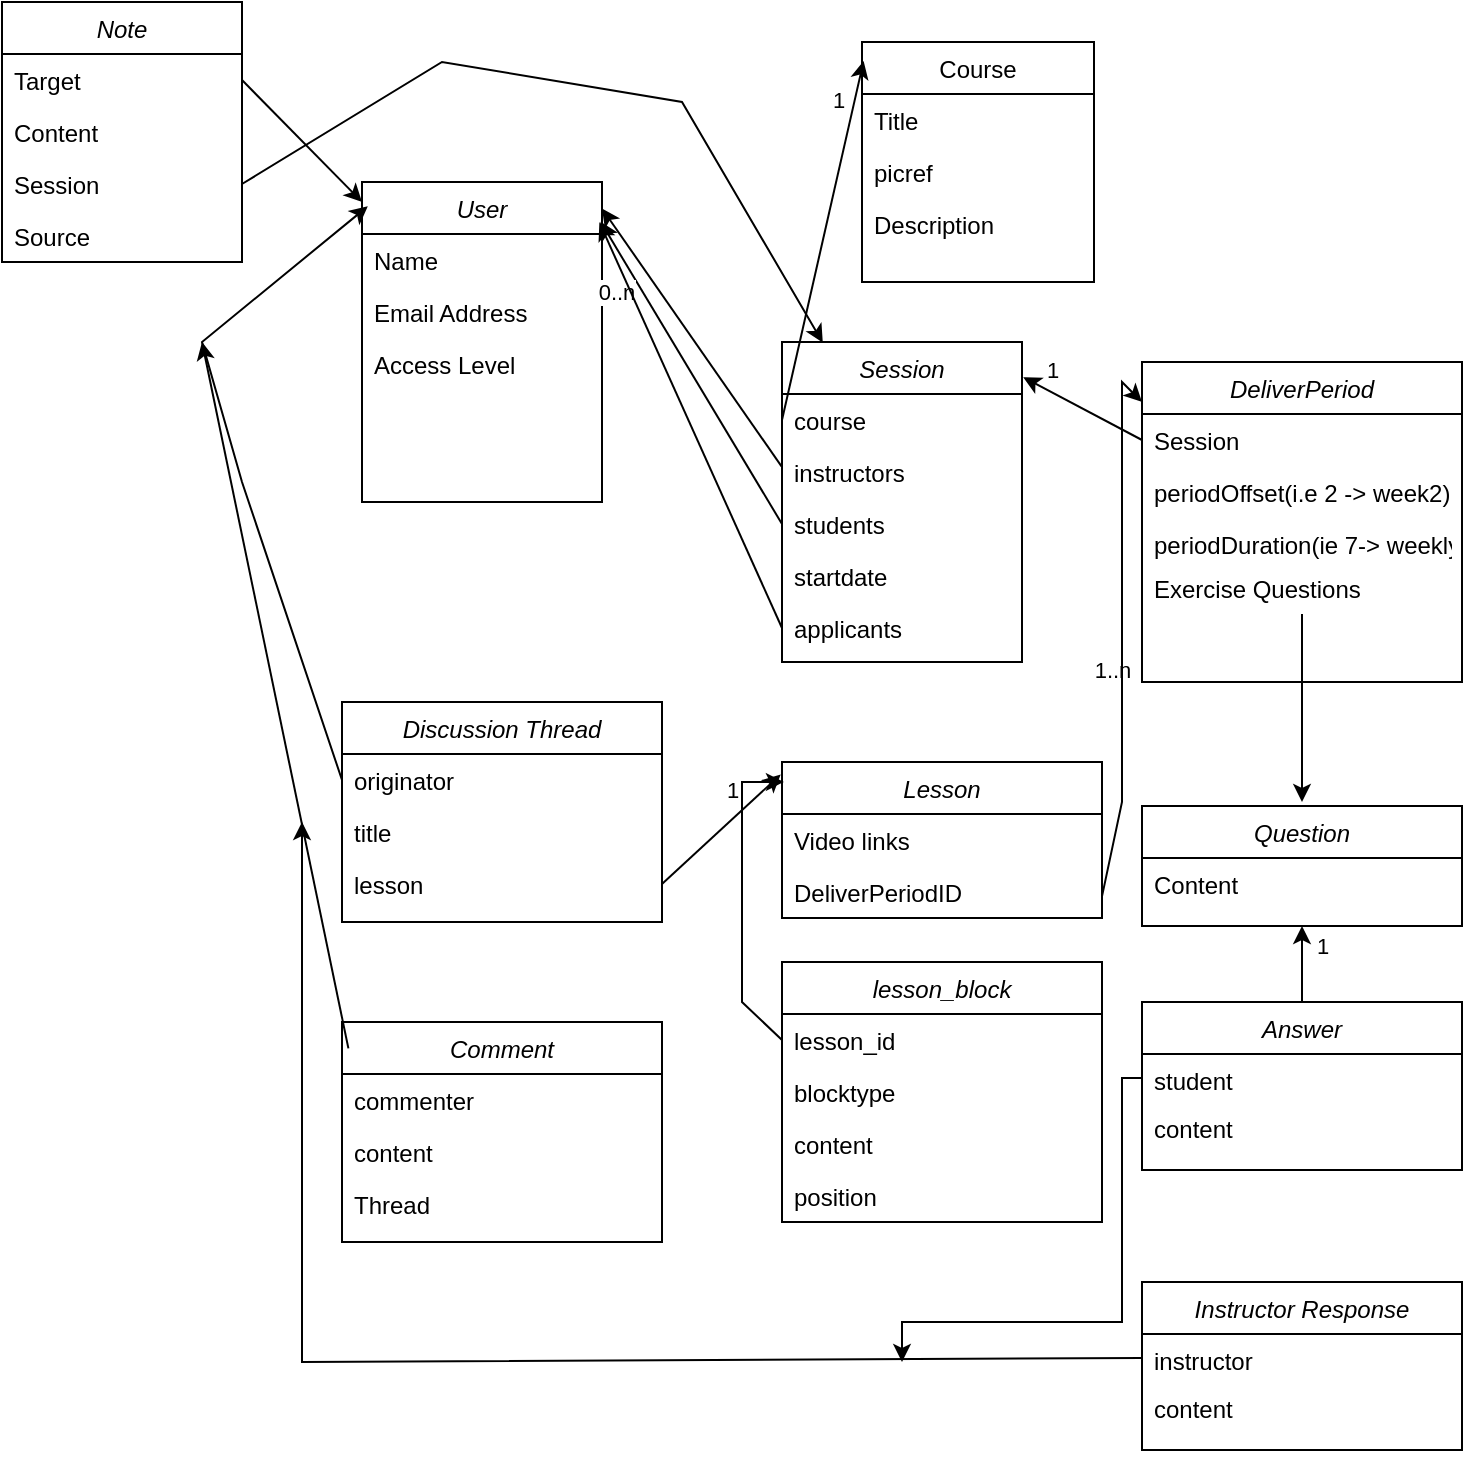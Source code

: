 <mxfile version="27.1.6">
  <diagram id="C5RBs43oDa-KdzZeNtuy" name="Page-1">
    <mxGraphModel dx="1895" dy="973" grid="1" gridSize="10" guides="1" tooltips="1" connect="1" arrows="1" fold="1" page="1" pageScale="1" pageWidth="827" pageHeight="1169" math="0" shadow="0">
      <root>
        <mxCell id="WIyWlLk6GJQsqaUBKTNV-0" />
        <mxCell id="WIyWlLk6GJQsqaUBKTNV-1" parent="WIyWlLk6GJQsqaUBKTNV-0" />
        <mxCell id="zkfFHV4jXpPFQw0GAbJ--0" value="User" style="swimlane;fontStyle=2;align=center;verticalAlign=top;childLayout=stackLayout;horizontal=1;startSize=26;horizontalStack=0;resizeParent=1;resizeLast=0;collapsible=1;marginBottom=0;rounded=0;shadow=0;strokeWidth=1;" parent="WIyWlLk6GJQsqaUBKTNV-1" vertex="1">
          <mxGeometry x="250" y="120" width="120" height="160" as="geometry">
            <mxRectangle x="200" y="120" width="160" height="26" as="alternateBounds" />
          </mxGeometry>
        </mxCell>
        <mxCell id="zkfFHV4jXpPFQw0GAbJ--1" value="Name" style="text;align=left;verticalAlign=top;spacingLeft=4;spacingRight=4;overflow=hidden;rotatable=0;points=[[0,0.5],[1,0.5]];portConstraint=eastwest;" parent="zkfFHV4jXpPFQw0GAbJ--0" vertex="1">
          <mxGeometry y="26" width="120" height="26" as="geometry" />
        </mxCell>
        <mxCell id="zkfFHV4jXpPFQw0GAbJ--3" value="Email Address" style="text;align=left;verticalAlign=top;spacingLeft=4;spacingRight=4;overflow=hidden;rotatable=0;points=[[0,0.5],[1,0.5]];portConstraint=eastwest;rounded=0;shadow=0;html=0;" parent="zkfFHV4jXpPFQw0GAbJ--0" vertex="1">
          <mxGeometry y="52" width="120" height="26" as="geometry" />
        </mxCell>
        <mxCell id="IZuuvMSaqrMmdl7yaQ4a-1" value="Access Level" style="text;align=left;verticalAlign=top;spacingLeft=4;spacingRight=4;overflow=hidden;rotatable=0;points=[[0,0.5],[1,0.5]];portConstraint=eastwest;rounded=0;shadow=0;html=0;" vertex="1" parent="zkfFHV4jXpPFQw0GAbJ--0">
          <mxGeometry y="78" width="120" height="26" as="geometry" />
        </mxCell>
        <mxCell id="zkfFHV4jXpPFQw0GAbJ--17" value="Course" style="swimlane;fontStyle=0;align=center;verticalAlign=top;childLayout=stackLayout;horizontal=1;startSize=26;horizontalStack=0;resizeParent=1;resizeLast=0;collapsible=1;marginBottom=0;rounded=0;shadow=0;strokeWidth=1;" parent="WIyWlLk6GJQsqaUBKTNV-1" vertex="1">
          <mxGeometry x="500" y="50" width="116" height="120" as="geometry">
            <mxRectangle x="450" y="50" width="160" height="26" as="alternateBounds" />
          </mxGeometry>
        </mxCell>
        <mxCell id="zkfFHV4jXpPFQw0GAbJ--18" value="Title" style="text;align=left;verticalAlign=top;spacingLeft=4;spacingRight=4;overflow=hidden;rotatable=0;points=[[0,0.5],[1,0.5]];portConstraint=eastwest;" parent="zkfFHV4jXpPFQw0GAbJ--17" vertex="1">
          <mxGeometry y="26" width="116" height="26" as="geometry" />
        </mxCell>
        <mxCell id="zkfFHV4jXpPFQw0GAbJ--19" value="picref" style="text;align=left;verticalAlign=top;spacingLeft=4;spacingRight=4;overflow=hidden;rotatable=0;points=[[0,0.5],[1,0.5]];portConstraint=eastwest;rounded=0;shadow=0;html=0;" parent="zkfFHV4jXpPFQw0GAbJ--17" vertex="1">
          <mxGeometry y="52" width="116" height="26" as="geometry" />
        </mxCell>
        <mxCell id="IZuuvMSaqrMmdl7yaQ4a-13" value="Description" style="text;align=left;verticalAlign=top;spacingLeft=4;spacingRight=4;overflow=hidden;rotatable=0;points=[[0,0.5],[1,0.5]];portConstraint=eastwest;rounded=0;shadow=0;html=0;" vertex="1" parent="zkfFHV4jXpPFQw0GAbJ--17">
          <mxGeometry y="78" width="116" height="26" as="geometry" />
        </mxCell>
        <mxCell id="IZuuvMSaqrMmdl7yaQ4a-6" value="" style="endArrow=classic;html=1;rounded=0;exitX=-0.002;exitY=0.392;exitDx=0;exitDy=0;exitPerimeter=0;entryX=1;entryY=0.083;entryDx=0;entryDy=0;entryPerimeter=0;" edge="1" parent="WIyWlLk6GJQsqaUBKTNV-1" source="zkfFHV4jXpPFQw0GAbJ--20" target="zkfFHV4jXpPFQw0GAbJ--0">
          <mxGeometry width="50" height="50" relative="1" as="geometry">
            <mxPoint x="482" y="204.2" as="sourcePoint" />
            <mxPoint x="380" y="150" as="targetPoint" />
          </mxGeometry>
        </mxCell>
        <mxCell id="IZuuvMSaqrMmdl7yaQ4a-7" value="" style="endArrow=classic;html=1;rounded=0;exitX=0;exitY=0.5;exitDx=0;exitDy=0;entryX=0.994;entryY=0.124;entryDx=0;entryDy=0;entryPerimeter=0;" edge="1" parent="WIyWlLk6GJQsqaUBKTNV-1" source="IZuuvMSaqrMmdl7yaQ4a-5" target="zkfFHV4jXpPFQw0GAbJ--0">
          <mxGeometry width="50" height="50" relative="1" as="geometry">
            <mxPoint x="360" y="210" as="sourcePoint" />
            <mxPoint x="350" y="140" as="targetPoint" />
          </mxGeometry>
        </mxCell>
        <mxCell id="IZuuvMSaqrMmdl7yaQ4a-12" value="0..n" style="edgeLabel;html=1;align=center;verticalAlign=middle;resizable=0;points=[];" vertex="1" connectable="0" parent="WIyWlLk6GJQsqaUBKTNV-1">
          <mxGeometry x="380" y="170" as="geometry">
            <mxPoint x="-3" y="5" as="offset" />
          </mxGeometry>
        </mxCell>
        <mxCell id="IZuuvMSaqrMmdl7yaQ4a-14" value="Session" style="swimlane;fontStyle=2;align=center;verticalAlign=top;childLayout=stackLayout;horizontal=1;startSize=26;horizontalStack=0;resizeParent=1;resizeLast=0;collapsible=1;marginBottom=0;rounded=0;shadow=0;strokeWidth=1;" vertex="1" parent="WIyWlLk6GJQsqaUBKTNV-1">
          <mxGeometry x="460" y="200" width="120" height="160" as="geometry">
            <mxRectangle x="414" y="150" width="160" height="26" as="alternateBounds" />
          </mxGeometry>
        </mxCell>
        <mxCell id="IZuuvMSaqrMmdl7yaQ4a-15" value="course" style="text;align=left;verticalAlign=top;spacingLeft=4;spacingRight=4;overflow=hidden;rotatable=0;points=[[0,0.5],[1,0.5]];portConstraint=eastwest;" vertex="1" parent="IZuuvMSaqrMmdl7yaQ4a-14">
          <mxGeometry y="26" width="120" height="26" as="geometry" />
        </mxCell>
        <mxCell id="zkfFHV4jXpPFQw0GAbJ--20" value="instructors" style="text;align=left;verticalAlign=top;spacingLeft=4;spacingRight=4;overflow=hidden;rotatable=0;points=[[0,0.5],[1,0.5]];portConstraint=eastwest;rounded=0;shadow=0;html=0;" parent="IZuuvMSaqrMmdl7yaQ4a-14" vertex="1">
          <mxGeometry y="52" width="120" height="26" as="geometry" />
        </mxCell>
        <mxCell id="IZuuvMSaqrMmdl7yaQ4a-5" value="students" style="text;align=left;verticalAlign=top;spacingLeft=4;spacingRight=4;overflow=hidden;rotatable=0;points=[[0,0.5],[1,0.5]];portConstraint=eastwest;rounded=0;shadow=0;html=0;" vertex="1" parent="IZuuvMSaqrMmdl7yaQ4a-14">
          <mxGeometry y="78" width="120" height="26" as="geometry" />
        </mxCell>
        <mxCell id="IZuuvMSaqrMmdl7yaQ4a-19" value="startdate" style="text;align=left;verticalAlign=top;spacingLeft=4;spacingRight=4;overflow=hidden;rotatable=0;points=[[0,0.5],[1,0.5]];portConstraint=eastwest;rounded=0;shadow=0;html=0;" vertex="1" parent="IZuuvMSaqrMmdl7yaQ4a-14">
          <mxGeometry y="104" width="120" height="26" as="geometry" />
        </mxCell>
        <mxCell id="IZuuvMSaqrMmdl7yaQ4a-61" value="applicants" style="text;align=left;verticalAlign=top;spacingLeft=4;spacingRight=4;overflow=hidden;rotatable=0;points=[[0,0.5],[1,0.5]];portConstraint=eastwest;rounded=0;shadow=0;html=0;" vertex="1" parent="IZuuvMSaqrMmdl7yaQ4a-14">
          <mxGeometry y="130" width="120" height="26" as="geometry" />
        </mxCell>
        <mxCell id="IZuuvMSaqrMmdl7yaQ4a-20" value="" style="endArrow=classic;html=1;rounded=0;entryX=0.007;entryY=0.079;entryDx=0;entryDy=0;entryPerimeter=0;exitX=0;exitY=0.5;exitDx=0;exitDy=0;" edge="1" parent="WIyWlLk6GJQsqaUBKTNV-1" source="IZuuvMSaqrMmdl7yaQ4a-15" target="zkfFHV4jXpPFQw0GAbJ--17">
          <mxGeometry width="50" height="50" relative="1" as="geometry">
            <mxPoint x="460" y="210" as="sourcePoint" />
            <mxPoint x="540" y="150" as="targetPoint" />
          </mxGeometry>
        </mxCell>
        <mxCell id="IZuuvMSaqrMmdl7yaQ4a-21" value="1" style="edgeLabel;html=1;align=center;verticalAlign=middle;resizable=0;points=[];" vertex="1" connectable="0" parent="WIyWlLk6GJQsqaUBKTNV-1">
          <mxGeometry x="473" y="75" as="geometry">
            <mxPoint x="15" y="4" as="offset" />
          </mxGeometry>
        </mxCell>
        <mxCell id="IZuuvMSaqrMmdl7yaQ4a-22" value="DeliverPeriod" style="swimlane;fontStyle=2;align=center;verticalAlign=top;childLayout=stackLayout;horizontal=1;startSize=26;horizontalStack=0;resizeParent=1;resizeLast=0;collapsible=1;marginBottom=0;rounded=0;shadow=0;strokeWidth=1;" vertex="1" parent="WIyWlLk6GJQsqaUBKTNV-1">
          <mxGeometry x="640" y="210" width="160" height="160" as="geometry">
            <mxRectangle x="414" y="150" width="160" height="26" as="alternateBounds" />
          </mxGeometry>
        </mxCell>
        <mxCell id="IZuuvMSaqrMmdl7yaQ4a-23" value="Session" style="text;align=left;verticalAlign=top;spacingLeft=4;spacingRight=4;overflow=hidden;rotatable=0;points=[[0,0.5],[1,0.5]];portConstraint=eastwest;" vertex="1" parent="IZuuvMSaqrMmdl7yaQ4a-22">
          <mxGeometry y="26" width="160" height="26" as="geometry" />
        </mxCell>
        <mxCell id="IZuuvMSaqrMmdl7yaQ4a-24" value="periodOffset(i.e 2 -&gt; week2)" style="text;align=left;verticalAlign=top;spacingLeft=4;spacingRight=4;overflow=hidden;rotatable=0;points=[[0,0.5],[1,0.5]];portConstraint=eastwest;rounded=0;shadow=0;html=0;" vertex="1" parent="IZuuvMSaqrMmdl7yaQ4a-22">
          <mxGeometry y="52" width="160" height="26" as="geometry" />
        </mxCell>
        <mxCell id="IZuuvMSaqrMmdl7yaQ4a-26" value="periodDuration(ie 7-&gt; weekly)" style="text;align=left;verticalAlign=top;spacingLeft=4;spacingRight=4;overflow=hidden;rotatable=0;points=[[0,0.5],[1,0.5]];portConstraint=eastwest;rounded=0;shadow=0;html=0;" vertex="1" parent="IZuuvMSaqrMmdl7yaQ4a-22">
          <mxGeometry y="78" width="160" height="22" as="geometry" />
        </mxCell>
        <mxCell id="IZuuvMSaqrMmdl7yaQ4a-68" value="Exercise Questions" style="text;align=left;verticalAlign=top;spacingLeft=4;spacingRight=4;overflow=hidden;rotatable=0;points=[[0,0.5],[1,0.5]];portConstraint=eastwest;" vertex="1" parent="IZuuvMSaqrMmdl7yaQ4a-22">
          <mxGeometry y="100" width="160" height="26" as="geometry" />
        </mxCell>
        <mxCell id="IZuuvMSaqrMmdl7yaQ4a-29" value="" style="endArrow=classic;html=1;rounded=0;exitX=0;exitY=0.5;exitDx=0;exitDy=0;entryX=1.005;entryY=0.11;entryDx=0;entryDy=0;entryPerimeter=0;" edge="1" parent="WIyWlLk6GJQsqaUBKTNV-1" source="IZuuvMSaqrMmdl7yaQ4a-23" target="IZuuvMSaqrMmdl7yaQ4a-14">
          <mxGeometry width="50" height="50" relative="1" as="geometry">
            <mxPoint x="610" y="300" as="sourcePoint" />
            <mxPoint x="660" y="250" as="targetPoint" />
          </mxGeometry>
        </mxCell>
        <mxCell id="IZuuvMSaqrMmdl7yaQ4a-30" value="Lesson" style="swimlane;fontStyle=2;align=center;verticalAlign=top;childLayout=stackLayout;horizontal=1;startSize=26;horizontalStack=0;resizeParent=1;resizeLast=0;collapsible=1;marginBottom=0;rounded=0;shadow=0;strokeWidth=1;" vertex="1" parent="WIyWlLk6GJQsqaUBKTNV-1">
          <mxGeometry x="460" y="410" width="160" height="78" as="geometry">
            <mxRectangle x="414" y="150" width="160" height="26" as="alternateBounds" />
          </mxGeometry>
        </mxCell>
        <mxCell id="IZuuvMSaqrMmdl7yaQ4a-31" value="Video links" style="text;align=left;verticalAlign=top;spacingLeft=4;spacingRight=4;overflow=hidden;rotatable=0;points=[[0,0.5],[1,0.5]];portConstraint=eastwest;" vertex="1" parent="IZuuvMSaqrMmdl7yaQ4a-30">
          <mxGeometry y="26" width="160" height="26" as="geometry" />
        </mxCell>
        <mxCell id="IZuuvMSaqrMmdl7yaQ4a-90" value="DeliverPeriodID" style="text;align=left;verticalAlign=top;spacingLeft=4;spacingRight=4;overflow=hidden;rotatable=0;points=[[0,0.5],[1,0.5]];portConstraint=eastwest;" vertex="1" parent="IZuuvMSaqrMmdl7yaQ4a-30">
          <mxGeometry y="52" width="160" height="26" as="geometry" />
        </mxCell>
        <mxCell id="IZuuvMSaqrMmdl7yaQ4a-34" value="1" style="edgeLabel;html=1;align=center;verticalAlign=middle;resizable=0;points=[];" vertex="1" connectable="0" parent="WIyWlLk6GJQsqaUBKTNV-1">
          <mxGeometry x="580" y="210" as="geometry">
            <mxPoint x="15" y="4" as="offset" />
          </mxGeometry>
        </mxCell>
        <mxCell id="IZuuvMSaqrMmdl7yaQ4a-37" value="1..n" style="edgeLabel;html=1;align=center;verticalAlign=middle;resizable=0;points=[];" vertex="1" connectable="0" parent="WIyWlLk6GJQsqaUBKTNV-1">
          <mxGeometry x="610" y="360" as="geometry">
            <mxPoint x="15" y="4" as="offset" />
          </mxGeometry>
        </mxCell>
        <mxCell id="IZuuvMSaqrMmdl7yaQ4a-38" value="Comment" style="swimlane;fontStyle=2;align=center;verticalAlign=top;childLayout=stackLayout;horizontal=1;startSize=26;horizontalStack=0;resizeParent=1;resizeLast=0;collapsible=1;marginBottom=0;rounded=0;shadow=0;strokeWidth=1;" vertex="1" parent="WIyWlLk6GJQsqaUBKTNV-1">
          <mxGeometry x="240" y="540" width="160" height="110" as="geometry">
            <mxRectangle x="414" y="150" width="160" height="26" as="alternateBounds" />
          </mxGeometry>
        </mxCell>
        <mxCell id="IZuuvMSaqrMmdl7yaQ4a-39" value="commenter" style="text;align=left;verticalAlign=top;spacingLeft=4;spacingRight=4;overflow=hidden;rotatable=0;points=[[0,0.5],[1,0.5]];portConstraint=eastwest;" vertex="1" parent="IZuuvMSaqrMmdl7yaQ4a-38">
          <mxGeometry y="26" width="160" height="26" as="geometry" />
        </mxCell>
        <mxCell id="IZuuvMSaqrMmdl7yaQ4a-40" value="content" style="text;align=left;verticalAlign=top;spacingLeft=4;spacingRight=4;overflow=hidden;rotatable=0;points=[[0,0.5],[1,0.5]];portConstraint=eastwest;rounded=0;shadow=0;html=0;" vertex="1" parent="IZuuvMSaqrMmdl7yaQ4a-38">
          <mxGeometry y="52" width="160" height="26" as="geometry" />
        </mxCell>
        <mxCell id="IZuuvMSaqrMmdl7yaQ4a-51" value="Thread" style="text;align=left;verticalAlign=top;spacingLeft=4;spacingRight=4;overflow=hidden;rotatable=0;points=[[0,0.5],[1,0.5]];portConstraint=eastwest;rounded=0;shadow=0;html=0;" vertex="1" parent="IZuuvMSaqrMmdl7yaQ4a-38">
          <mxGeometry y="78" width="160" height="26" as="geometry" />
        </mxCell>
        <mxCell id="IZuuvMSaqrMmdl7yaQ4a-42" value="Discussion Thread" style="swimlane;fontStyle=2;align=center;verticalAlign=top;childLayout=stackLayout;horizontal=1;startSize=26;horizontalStack=0;resizeParent=1;resizeLast=0;collapsible=1;marginBottom=0;rounded=0;shadow=0;strokeWidth=1;" vertex="1" parent="WIyWlLk6GJQsqaUBKTNV-1">
          <mxGeometry x="240" y="380" width="160" height="110" as="geometry">
            <mxRectangle x="540" y="530" width="160" height="26" as="alternateBounds" />
          </mxGeometry>
        </mxCell>
        <mxCell id="IZuuvMSaqrMmdl7yaQ4a-43" value="originator" style="text;align=left;verticalAlign=top;spacingLeft=4;spacingRight=4;overflow=hidden;rotatable=0;points=[[0,0.5],[1,0.5]];portConstraint=eastwest;" vertex="1" parent="IZuuvMSaqrMmdl7yaQ4a-42">
          <mxGeometry y="26" width="160" height="26" as="geometry" />
        </mxCell>
        <mxCell id="IZuuvMSaqrMmdl7yaQ4a-44" value="title" style="text;align=left;verticalAlign=top;spacingLeft=4;spacingRight=4;overflow=hidden;rotatable=0;points=[[0,0.5],[1,0.5]];portConstraint=eastwest;rounded=0;shadow=0;html=0;" vertex="1" parent="IZuuvMSaqrMmdl7yaQ4a-42">
          <mxGeometry y="52" width="160" height="26" as="geometry" />
        </mxCell>
        <mxCell id="IZuuvMSaqrMmdl7yaQ4a-47" value="lesson" style="text;align=left;verticalAlign=top;spacingLeft=4;spacingRight=4;overflow=hidden;rotatable=0;points=[[0,0.5],[1,0.5]];portConstraint=eastwest;rounded=0;shadow=0;html=0;" vertex="1" parent="IZuuvMSaqrMmdl7yaQ4a-42">
          <mxGeometry y="78" width="160" height="26" as="geometry" />
        </mxCell>
        <mxCell id="IZuuvMSaqrMmdl7yaQ4a-45" value="" style="endArrow=classic;html=1;rounded=0;exitX=1;exitY=0.5;exitDx=0;exitDy=0;entryX=-0.004;entryY=0.08;entryDx=0;entryDy=0;entryPerimeter=0;" edge="1" parent="WIyWlLk6GJQsqaUBKTNV-1" source="IZuuvMSaqrMmdl7yaQ4a-47" target="IZuuvMSaqrMmdl7yaQ4a-30">
          <mxGeometry width="50" height="50" relative="1" as="geometry">
            <mxPoint x="540" y="430" as="sourcePoint" />
            <mxPoint x="590" y="380" as="targetPoint" />
          </mxGeometry>
        </mxCell>
        <mxCell id="IZuuvMSaqrMmdl7yaQ4a-48" value="1" style="edgeLabel;html=1;align=center;verticalAlign=middle;resizable=0;points=[];" vertex="1" connectable="0" parent="WIyWlLk6GJQsqaUBKTNV-1">
          <mxGeometry x="420" y="420" as="geometry">
            <mxPoint x="15" y="4" as="offset" />
          </mxGeometry>
        </mxCell>
        <mxCell id="IZuuvMSaqrMmdl7yaQ4a-49" value="" style="endArrow=classic;html=1;rounded=0;exitX=0;exitY=0.5;exitDx=0;exitDy=0;entryX=0.024;entryY=0.076;entryDx=0;entryDy=0;entryPerimeter=0;" edge="1" parent="WIyWlLk6GJQsqaUBKTNV-1" source="IZuuvMSaqrMmdl7yaQ4a-43" target="zkfFHV4jXpPFQw0GAbJ--0">
          <mxGeometry width="50" height="50" relative="1" as="geometry">
            <mxPoint x="520" y="490" as="sourcePoint" />
            <mxPoint x="200" y="130" as="targetPoint" />
            <Array as="points">
              <mxPoint x="190" y="270" />
              <mxPoint x="170" y="200" />
            </Array>
          </mxGeometry>
        </mxCell>
        <mxCell id="IZuuvMSaqrMmdl7yaQ4a-52" value="" style="endArrow=classic;html=1;rounded=0;exitX=0.02;exitY=0.12;exitDx=0;exitDy=0;exitPerimeter=0;" edge="1" parent="WIyWlLk6GJQsqaUBKTNV-1" source="IZuuvMSaqrMmdl7yaQ4a-38">
          <mxGeometry width="50" height="50" relative="1" as="geometry">
            <mxPoint x="410" y="460" as="sourcePoint" />
            <mxPoint x="170" y="200" as="targetPoint" />
          </mxGeometry>
        </mxCell>
        <mxCell id="IZuuvMSaqrMmdl7yaQ4a-53" value="Note" style="swimlane;fontStyle=2;align=center;verticalAlign=top;childLayout=stackLayout;horizontal=1;startSize=26;horizontalStack=0;resizeParent=1;resizeLast=0;collapsible=1;marginBottom=0;rounded=0;shadow=0;strokeWidth=1;" vertex="1" parent="WIyWlLk6GJQsqaUBKTNV-1">
          <mxGeometry x="70" y="30" width="120" height="130" as="geometry">
            <mxRectangle x="200" y="120" width="160" height="26" as="alternateBounds" />
          </mxGeometry>
        </mxCell>
        <mxCell id="IZuuvMSaqrMmdl7yaQ4a-54" value="Target" style="text;align=left;verticalAlign=top;spacingLeft=4;spacingRight=4;overflow=hidden;rotatable=0;points=[[0,0.5],[1,0.5]];portConstraint=eastwest;" vertex="1" parent="IZuuvMSaqrMmdl7yaQ4a-53">
          <mxGeometry y="26" width="120" height="26" as="geometry" />
        </mxCell>
        <mxCell id="IZuuvMSaqrMmdl7yaQ4a-55" value="Content" style="text;align=left;verticalAlign=top;spacingLeft=4;spacingRight=4;overflow=hidden;rotatable=0;points=[[0,0.5],[1,0.5]];portConstraint=eastwest;rounded=0;shadow=0;html=0;" vertex="1" parent="IZuuvMSaqrMmdl7yaQ4a-53">
          <mxGeometry y="52" width="120" height="26" as="geometry" />
        </mxCell>
        <mxCell id="IZuuvMSaqrMmdl7yaQ4a-56" value="Session" style="text;align=left;verticalAlign=top;spacingLeft=4;spacingRight=4;overflow=hidden;rotatable=0;points=[[0,0.5],[1,0.5]];portConstraint=eastwest;rounded=0;shadow=0;html=0;" vertex="1" parent="IZuuvMSaqrMmdl7yaQ4a-53">
          <mxGeometry y="78" width="120" height="26" as="geometry" />
        </mxCell>
        <mxCell id="IZuuvMSaqrMmdl7yaQ4a-89" value="Source" style="text;align=left;verticalAlign=top;spacingLeft=4;spacingRight=4;overflow=hidden;rotatable=0;points=[[0,0.5],[1,0.5]];portConstraint=eastwest;" vertex="1" parent="IZuuvMSaqrMmdl7yaQ4a-53">
          <mxGeometry y="104" width="120" height="26" as="geometry" />
        </mxCell>
        <mxCell id="IZuuvMSaqrMmdl7yaQ4a-58" value="" style="endArrow=classic;html=1;rounded=0;exitX=1;exitY=0.5;exitDx=0;exitDy=0;" edge="1" parent="WIyWlLk6GJQsqaUBKTNV-1" source="IZuuvMSaqrMmdl7yaQ4a-54">
          <mxGeometry width="50" height="50" relative="1" as="geometry">
            <mxPoint x="190" y="40" as="sourcePoint" />
            <mxPoint x="250" y="130" as="targetPoint" />
          </mxGeometry>
        </mxCell>
        <mxCell id="IZuuvMSaqrMmdl7yaQ4a-59" value="" style="endArrow=classic;html=1;rounded=0;exitX=1;exitY=0.5;exitDx=0;exitDy=0;entryX=0.17;entryY=0.002;entryDx=0;entryDy=0;entryPerimeter=0;" edge="1" parent="WIyWlLk6GJQsqaUBKTNV-1" source="IZuuvMSaqrMmdl7yaQ4a-56" target="IZuuvMSaqrMmdl7yaQ4a-14">
          <mxGeometry width="50" height="50" relative="1" as="geometry">
            <mxPoint x="250" y="60" as="sourcePoint" />
            <mxPoint x="320" y="70" as="targetPoint" />
            <Array as="points">
              <mxPoint x="290" y="60" />
              <mxPoint x="410" y="80" />
            </Array>
          </mxGeometry>
        </mxCell>
        <mxCell id="IZuuvMSaqrMmdl7yaQ4a-62" value="" style="endArrow=classic;html=1;rounded=0;exitX=0;exitY=0.5;exitDx=0;exitDy=0;entryX=0.989;entryY=0.126;entryDx=0;entryDy=0;entryPerimeter=0;" edge="1" parent="WIyWlLk6GJQsqaUBKTNV-1" source="IZuuvMSaqrMmdl7yaQ4a-61" target="zkfFHV4jXpPFQw0GAbJ--0">
          <mxGeometry width="50" height="50" relative="1" as="geometry">
            <mxPoint x="430" y="290" as="sourcePoint" />
            <mxPoint x="480" y="240" as="targetPoint" />
          </mxGeometry>
        </mxCell>
        <mxCell id="IZuuvMSaqrMmdl7yaQ4a-74" value="Question" style="swimlane;fontStyle=2;align=center;verticalAlign=top;childLayout=stackLayout;horizontal=1;startSize=26;horizontalStack=0;resizeParent=1;resizeLast=0;collapsible=1;marginBottom=0;rounded=0;shadow=0;strokeWidth=1;" vertex="1" parent="WIyWlLk6GJQsqaUBKTNV-1">
          <mxGeometry x="640" y="432" width="160" height="60" as="geometry">
            <mxRectangle x="414" y="150" width="160" height="26" as="alternateBounds" />
          </mxGeometry>
        </mxCell>
        <mxCell id="IZuuvMSaqrMmdl7yaQ4a-75" value="Content" style="text;align=left;verticalAlign=top;spacingLeft=4;spacingRight=4;overflow=hidden;rotatable=0;points=[[0,0.5],[1,0.5]];portConstraint=eastwest;" vertex="1" parent="IZuuvMSaqrMmdl7yaQ4a-74">
          <mxGeometry y="26" width="160" height="26" as="geometry" />
        </mxCell>
        <mxCell id="IZuuvMSaqrMmdl7yaQ4a-76" value="Answer" style="swimlane;fontStyle=2;align=center;verticalAlign=top;childLayout=stackLayout;horizontal=1;startSize=26;horizontalStack=0;resizeParent=1;resizeLast=0;collapsible=1;marginBottom=0;rounded=0;shadow=0;strokeWidth=1;" vertex="1" parent="WIyWlLk6GJQsqaUBKTNV-1">
          <mxGeometry x="640" y="530" width="160" height="84" as="geometry">
            <mxRectangle x="414" y="150" width="160" height="26" as="alternateBounds" />
          </mxGeometry>
        </mxCell>
        <mxCell id="IZuuvMSaqrMmdl7yaQ4a-77" value="student" style="text;align=left;verticalAlign=top;spacingLeft=4;spacingRight=4;overflow=hidden;rotatable=0;points=[[0,0.5],[1,0.5]];portConstraint=eastwest;" vertex="1" parent="IZuuvMSaqrMmdl7yaQ4a-76">
          <mxGeometry y="26" width="160" height="24" as="geometry" />
        </mxCell>
        <mxCell id="IZuuvMSaqrMmdl7yaQ4a-78" value="content" style="text;align=left;verticalAlign=top;spacingLeft=4;spacingRight=4;overflow=hidden;rotatable=0;points=[[0,0.5],[1,0.5]];portConstraint=eastwest;" vertex="1" parent="IZuuvMSaqrMmdl7yaQ4a-76">
          <mxGeometry y="50" width="160" height="34" as="geometry" />
        </mxCell>
        <mxCell id="IZuuvMSaqrMmdl7yaQ4a-79" value="" style="endArrow=classic;html=1;rounded=0;exitX=0.5;exitY=0;exitDx=0;exitDy=0;entryX=0.5;entryY=1;entryDx=0;entryDy=0;" edge="1" parent="WIyWlLk6GJQsqaUBKTNV-1" source="IZuuvMSaqrMmdl7yaQ4a-76" target="IZuuvMSaqrMmdl7yaQ4a-74">
          <mxGeometry width="50" height="50" relative="1" as="geometry">
            <mxPoint x="700" y="622" as="sourcePoint" />
            <mxPoint x="759" y="570" as="targetPoint" />
          </mxGeometry>
        </mxCell>
        <mxCell id="IZuuvMSaqrMmdl7yaQ4a-80" value="1" style="edgeLabel;html=1;align=center;verticalAlign=middle;resizable=0;points=[];" vertex="1" connectable="0" parent="WIyWlLk6GJQsqaUBKTNV-1">
          <mxGeometry x="715" y="498" as="geometry">
            <mxPoint x="15" y="4" as="offset" />
          </mxGeometry>
        </mxCell>
        <mxCell id="IZuuvMSaqrMmdl7yaQ4a-81" value="" style="endArrow=classic;html=1;rounded=0;" edge="1" parent="WIyWlLk6GJQsqaUBKTNV-1" source="IZuuvMSaqrMmdl7yaQ4a-68">
          <mxGeometry width="50" height="50" relative="1" as="geometry">
            <mxPoint x="720" y="370" as="sourcePoint" />
            <mxPoint x="720" y="430" as="targetPoint" />
          </mxGeometry>
        </mxCell>
        <mxCell id="IZuuvMSaqrMmdl7yaQ4a-84" value="Instructor Response" style="swimlane;fontStyle=2;align=center;verticalAlign=top;childLayout=stackLayout;horizontal=1;startSize=26;horizontalStack=0;resizeParent=1;resizeLast=0;collapsible=1;marginBottom=0;rounded=0;shadow=0;strokeWidth=1;" vertex="1" parent="WIyWlLk6GJQsqaUBKTNV-1">
          <mxGeometry x="640" y="670" width="160" height="84" as="geometry">
            <mxRectangle x="414" y="150" width="160" height="26" as="alternateBounds" />
          </mxGeometry>
        </mxCell>
        <mxCell id="IZuuvMSaqrMmdl7yaQ4a-85" value="instructor" style="text;align=left;verticalAlign=top;spacingLeft=4;spacingRight=4;overflow=hidden;rotatable=0;points=[[0,0.5],[1,0.5]];portConstraint=eastwest;" vertex="1" parent="IZuuvMSaqrMmdl7yaQ4a-84">
          <mxGeometry y="26" width="160" height="24" as="geometry" />
        </mxCell>
        <mxCell id="IZuuvMSaqrMmdl7yaQ4a-86" value="content" style="text;align=left;verticalAlign=top;spacingLeft=4;spacingRight=4;overflow=hidden;rotatable=0;points=[[0,0.5],[1,0.5]];portConstraint=eastwest;" vertex="1" parent="IZuuvMSaqrMmdl7yaQ4a-84">
          <mxGeometry y="50" width="160" height="34" as="geometry" />
        </mxCell>
        <mxCell id="IZuuvMSaqrMmdl7yaQ4a-87" value="" style="endArrow=classic;html=1;rounded=0;exitX=0;exitY=0.5;exitDx=0;exitDy=0;" edge="1" parent="WIyWlLk6GJQsqaUBKTNV-1" source="IZuuvMSaqrMmdl7yaQ4a-77">
          <mxGeometry width="50" height="50" relative="1" as="geometry">
            <mxPoint x="610" y="470" as="sourcePoint" />
            <mxPoint x="520" y="710" as="targetPoint" />
            <Array as="points">
              <mxPoint x="630" y="568" />
              <mxPoint x="630" y="690" />
              <mxPoint x="520" y="690" />
            </Array>
          </mxGeometry>
        </mxCell>
        <mxCell id="IZuuvMSaqrMmdl7yaQ4a-88" value="" style="endArrow=classic;html=1;rounded=0;exitX=0;exitY=0.5;exitDx=0;exitDy=0;" edge="1" parent="WIyWlLk6GJQsqaUBKTNV-1" source="IZuuvMSaqrMmdl7yaQ4a-85">
          <mxGeometry width="50" height="50" relative="1" as="geometry">
            <mxPoint x="580" y="640" as="sourcePoint" />
            <mxPoint x="220" y="440" as="targetPoint" />
            <Array as="points">
              <mxPoint x="220" y="710" />
            </Array>
          </mxGeometry>
        </mxCell>
        <mxCell id="IZuuvMSaqrMmdl7yaQ4a-92" value="" style="endArrow=classic;html=1;rounded=0;exitX=0.637;exitY=-0.034;exitDx=0;exitDy=0;exitPerimeter=0;" edge="1" parent="WIyWlLk6GJQsqaUBKTNV-1">
          <mxGeometry width="50" height="50" relative="1" as="geometry">
            <mxPoint x="620.0" y="477.178" as="sourcePoint" />
            <mxPoint x="640" y="230" as="targetPoint" />
            <Array as="points">
              <mxPoint x="630" y="430" />
              <mxPoint x="630" y="220" />
            </Array>
          </mxGeometry>
        </mxCell>
        <mxCell id="IZuuvMSaqrMmdl7yaQ4a-94" value="lesson_block" style="swimlane;fontStyle=2;align=center;verticalAlign=top;childLayout=stackLayout;horizontal=1;startSize=26;horizontalStack=0;resizeParent=1;resizeLast=0;collapsible=1;marginBottom=0;rounded=0;shadow=0;strokeWidth=1;" vertex="1" parent="WIyWlLk6GJQsqaUBKTNV-1">
          <mxGeometry x="460" y="510" width="160" height="130" as="geometry">
            <mxRectangle x="414" y="150" width="160" height="26" as="alternateBounds" />
          </mxGeometry>
        </mxCell>
        <mxCell id="IZuuvMSaqrMmdl7yaQ4a-95" value="lesson_id" style="text;align=left;verticalAlign=top;spacingLeft=4;spacingRight=4;overflow=hidden;rotatable=0;points=[[0,0.5],[1,0.5]];portConstraint=eastwest;" vertex="1" parent="IZuuvMSaqrMmdl7yaQ4a-94">
          <mxGeometry y="26" width="160" height="26" as="geometry" />
        </mxCell>
        <mxCell id="IZuuvMSaqrMmdl7yaQ4a-96" value="blocktype" style="text;align=left;verticalAlign=top;spacingLeft=4;spacingRight=4;overflow=hidden;rotatable=0;points=[[0,0.5],[1,0.5]];portConstraint=eastwest;" vertex="1" parent="IZuuvMSaqrMmdl7yaQ4a-94">
          <mxGeometry y="52" width="160" height="26" as="geometry" />
        </mxCell>
        <mxCell id="IZuuvMSaqrMmdl7yaQ4a-98" value="content" style="text;align=left;verticalAlign=top;spacingLeft=4;spacingRight=4;overflow=hidden;rotatable=0;points=[[0,0.5],[1,0.5]];portConstraint=eastwest;" vertex="1" parent="IZuuvMSaqrMmdl7yaQ4a-94">
          <mxGeometry y="78" width="160" height="26" as="geometry" />
        </mxCell>
        <mxCell id="IZuuvMSaqrMmdl7yaQ4a-99" value="position" style="text;align=left;verticalAlign=top;spacingLeft=4;spacingRight=4;overflow=hidden;rotatable=0;points=[[0,0.5],[1,0.5]];portConstraint=eastwest;" vertex="1" parent="IZuuvMSaqrMmdl7yaQ4a-94">
          <mxGeometry y="104" width="160" height="26" as="geometry" />
        </mxCell>
        <mxCell id="IZuuvMSaqrMmdl7yaQ4a-97" value="" style="endArrow=classic;html=1;rounded=0;exitX=0;exitY=0.5;exitDx=0;exitDy=0;entryX=0.006;entryY=0.128;entryDx=0;entryDy=0;entryPerimeter=0;" edge="1" parent="WIyWlLk6GJQsqaUBKTNV-1" source="IZuuvMSaqrMmdl7yaQ4a-95" target="IZuuvMSaqrMmdl7yaQ4a-30">
          <mxGeometry width="50" height="50" relative="1" as="geometry">
            <mxPoint x="440" y="540" as="sourcePoint" />
            <mxPoint x="440" y="420" as="targetPoint" />
            <Array as="points">
              <mxPoint x="440" y="530" />
              <mxPoint x="440" y="420" />
            </Array>
          </mxGeometry>
        </mxCell>
      </root>
    </mxGraphModel>
  </diagram>
</mxfile>
